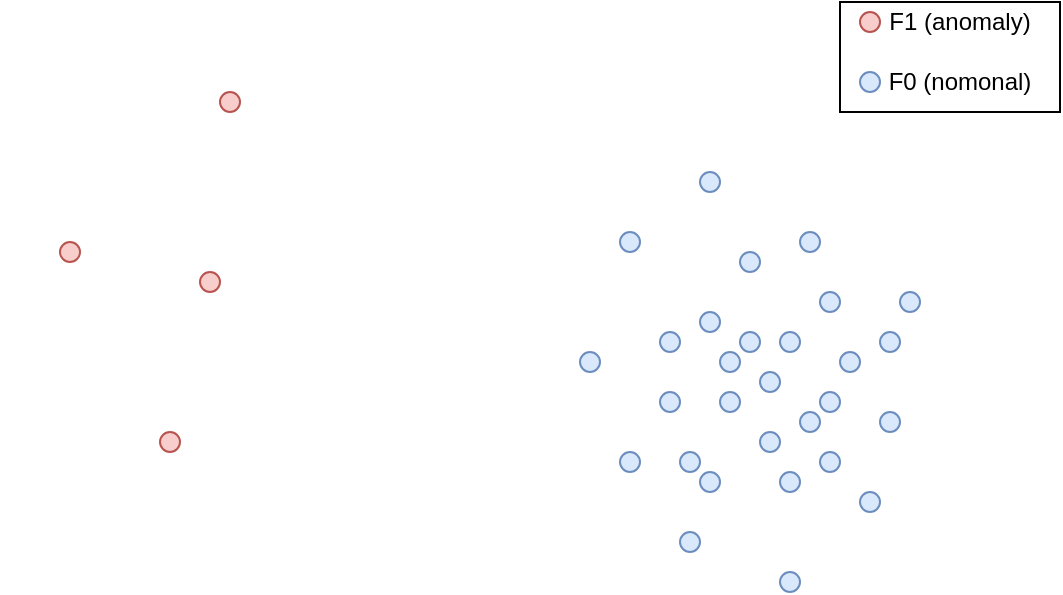 <mxfile version="15.2.7" type="device"><diagram id="2hioKtn0Ic0vS_Kw8pOr" name="Seite-1"><mxGraphModel dx="1302" dy="302" grid="1" gridSize="10" guides="1" tooltips="1" connect="1" arrows="1" fold="1" page="1" pageScale="1" pageWidth="827" pageHeight="1169" math="0" shadow="0"><root><mxCell id="0"/><mxCell id="1" parent="0"/><mxCell id="IkdELQITKZbccxW7tYuD-1" value="" style="ellipse;whiteSpace=wrap;html=1;aspect=fixed;fillColor=#dae8fc;strokeColor=#6c8ebf;" vertex="1" parent="1"><mxGeometry x="200" y="480" width="10" height="10" as="geometry"/></mxCell><mxCell id="IkdELQITKZbccxW7tYuD-2" value="" style="ellipse;whiteSpace=wrap;html=1;aspect=fixed;fillColor=#dae8fc;strokeColor=#6c8ebf;" vertex="1" parent="1"><mxGeometry x="220" y="510" width="10" height="10" as="geometry"/></mxCell><mxCell id="IkdELQITKZbccxW7tYuD-3" value="" style="ellipse;whiteSpace=wrap;html=1;aspect=fixed;fillColor=#dae8fc;strokeColor=#6c8ebf;" vertex="1" parent="1"><mxGeometry x="250" y="480" width="10" height="10" as="geometry"/></mxCell><mxCell id="IkdELQITKZbccxW7tYuD-4" value="" style="ellipse;whiteSpace=wrap;html=1;aspect=fixed;fillColor=#dae8fc;strokeColor=#6c8ebf;" vertex="1" parent="1"><mxGeometry x="170" y="510" width="10" height="10" as="geometry"/></mxCell><mxCell id="IkdELQITKZbccxW7tYuD-5" value="" style="ellipse;whiteSpace=wrap;html=1;aspect=fixed;fillColor=#dae8fc;strokeColor=#6c8ebf;" vertex="1" parent="1"><mxGeometry x="160" y="470" width="10" height="10" as="geometry"/></mxCell><mxCell id="IkdELQITKZbccxW7tYuD-6" value="" style="ellipse;whiteSpace=wrap;html=1;aspect=fixed;fillColor=#dae8fc;strokeColor=#6c8ebf;" vertex="1" parent="1"><mxGeometry x="190" y="530" width="10" height="10" as="geometry"/></mxCell><mxCell id="IkdELQITKZbccxW7tYuD-7" value="" style="ellipse;whiteSpace=wrap;html=1;aspect=fixed;fillColor=#dae8fc;strokeColor=#6c8ebf;" vertex="1" parent="1"><mxGeometry x="220" y="460" width="10" height="10" as="geometry"/></mxCell><mxCell id="IkdELQITKZbccxW7tYuD-8" value="" style="ellipse;whiteSpace=wrap;html=1;aspect=fixed;fillColor=#dae8fc;strokeColor=#6c8ebf;" vertex="1" parent="1"><mxGeometry x="200" y="550" width="10" height="10" as="geometry"/></mxCell><mxCell id="IkdELQITKZbccxW7tYuD-9" value="" style="ellipse;whiteSpace=wrap;html=1;aspect=fixed;fillColor=#dae8fc;strokeColor=#6c8ebf;" vertex="1" parent="1"><mxGeometry x="250" y="520" width="10" height="10" as="geometry"/></mxCell><mxCell id="IkdELQITKZbccxW7tYuD-10" value="" style="ellipse;whiteSpace=wrap;html=1;aspect=fixed;fillColor=#dae8fc;strokeColor=#6c8ebf;" vertex="1" parent="1"><mxGeometry x="150" y="540" width="10" height="10" as="geometry"/></mxCell><mxCell id="IkdELQITKZbccxW7tYuD-11" value="" style="ellipse;whiteSpace=wrap;html=1;aspect=fixed;fillColor=#dae8fc;strokeColor=#6c8ebf;" vertex="1" parent="1"><mxGeometry x="140" y="510" width="10" height="10" as="geometry"/></mxCell><mxCell id="IkdELQITKZbccxW7tYuD-12" value="" style="ellipse;whiteSpace=wrap;html=1;aspect=fixed;fillColor=#dae8fc;strokeColor=#6c8ebf;" vertex="1" parent="1"><mxGeometry x="220" y="540" width="10" height="10" as="geometry"/></mxCell><mxCell id="IkdELQITKZbccxW7tYuD-13" value="" style="ellipse;whiteSpace=wrap;html=1;aspect=fixed;fillColor=#dae8fc;strokeColor=#6c8ebf;" vertex="1" parent="1"><mxGeometry x="180" y="480" width="10" height="10" as="geometry"/></mxCell><mxCell id="IkdELQITKZbccxW7tYuD-14" value="" style="ellipse;whiteSpace=wrap;html=1;aspect=fixed;fillColor=#dae8fc;strokeColor=#6c8ebf;" vertex="1" parent="1"><mxGeometry x="230" y="490" width="10" height="10" as="geometry"/></mxCell><mxCell id="IkdELQITKZbccxW7tYuD-15" value="" style="ellipse;whiteSpace=wrap;html=1;aspect=fixed;fillColor=#dae8fc;strokeColor=#6c8ebf;" vertex="1" parent="1"><mxGeometry x="190" y="500" width="10" height="10" as="geometry"/></mxCell><mxCell id="IkdELQITKZbccxW7tYuD-16" value="" style="ellipse;whiteSpace=wrap;html=1;aspect=fixed;fillColor=#dae8fc;strokeColor=#6c8ebf;" vertex="1" parent="1"><mxGeometry x="160" y="550" width="10" height="10" as="geometry"/></mxCell><mxCell id="IkdELQITKZbccxW7tYuD-17" value="" style="ellipse;whiteSpace=wrap;html=1;aspect=fixed;fillColor=#dae8fc;strokeColor=#6c8ebf;" vertex="1" parent="1"><mxGeometry x="140" y="480" width="10" height="10" as="geometry"/></mxCell><mxCell id="IkdELQITKZbccxW7tYuD-18" value="" style="ellipse;whiteSpace=wrap;html=1;aspect=fixed;fillColor=#dae8fc;strokeColor=#6c8ebf;" vertex="1" parent="1"><mxGeometry x="210" y="520" width="10" height="10" as="geometry"/></mxCell><mxCell id="IkdELQITKZbccxW7tYuD-19" value="" style="ellipse;whiteSpace=wrap;html=1;aspect=fixed;fillColor=#dae8fc;strokeColor=#6c8ebf;" vertex="1" parent="1"><mxGeometry x="180" y="440" width="10" height="10" as="geometry"/></mxCell><mxCell id="IkdELQITKZbccxW7tYuD-20" value="" style="ellipse;whiteSpace=wrap;html=1;aspect=fixed;fillColor=#dae8fc;strokeColor=#6c8ebf;" vertex="1" parent="1"><mxGeometry x="200" y="600" width="10" height="10" as="geometry"/></mxCell><mxCell id="IkdELQITKZbccxW7tYuD-21" value="" style="ellipse;whiteSpace=wrap;html=1;aspect=fixed;fillColor=#dae8fc;strokeColor=#6c8ebf;" vertex="1" parent="1"><mxGeometry x="240" y="560" width="10" height="10" as="geometry"/></mxCell><mxCell id="IkdELQITKZbccxW7tYuD-22" value="" style="ellipse;whiteSpace=wrap;html=1;aspect=fixed;fillColor=#dae8fc;strokeColor=#6c8ebf;" vertex="1" parent="1"><mxGeometry x="100" y="490" width="10" height="10" as="geometry"/></mxCell><mxCell id="IkdELQITKZbccxW7tYuD-23" value="" style="ellipse;whiteSpace=wrap;html=1;aspect=fixed;fillColor=#dae8fc;strokeColor=#6c8ebf;" vertex="1" parent="1"><mxGeometry x="260" y="460" width="10" height="10" as="geometry"/></mxCell><mxCell id="IkdELQITKZbccxW7tYuD-24" value="" style="ellipse;whiteSpace=wrap;html=1;aspect=fixed;fillColor=#dae8fc;strokeColor=#6c8ebf;" vertex="1" parent="1"><mxGeometry x="210" y="430" width="10" height="10" as="geometry"/></mxCell><mxCell id="IkdELQITKZbccxW7tYuD-25" value="" style="ellipse;whiteSpace=wrap;html=1;aspect=fixed;fillColor=#dae8fc;strokeColor=#6c8ebf;" vertex="1" parent="1"><mxGeometry x="150" y="580" width="10" height="10" as="geometry"/></mxCell><mxCell id="IkdELQITKZbccxW7tYuD-26" value="" style="ellipse;whiteSpace=wrap;html=1;aspect=fixed;fillColor=#dae8fc;strokeColor=#6c8ebf;" vertex="1" parent="1"><mxGeometry x="170" y="490" width="10" height="10" as="geometry"/></mxCell><mxCell id="IkdELQITKZbccxW7tYuD-27" value="" style="ellipse;whiteSpace=wrap;html=1;aspect=fixed;fillColor=#dae8fc;strokeColor=#6c8ebf;" vertex="1" parent="1"><mxGeometry x="120" y="540" width="10" height="10" as="geometry"/></mxCell><mxCell id="IkdELQITKZbccxW7tYuD-29" value="" style="ellipse;whiteSpace=wrap;html=1;aspect=fixed;fillColor=#dae8fc;strokeColor=#6c8ebf;" vertex="1" parent="1"><mxGeometry x="120" y="430" width="10" height="10" as="geometry"/></mxCell><mxCell id="IkdELQITKZbccxW7tYuD-30" value="" style="ellipse;whiteSpace=wrap;html=1;aspect=fixed;fillColor=#dae8fc;strokeColor=#6c8ebf;" vertex="1" parent="1"><mxGeometry x="160" y="400" width="10" height="10" as="geometry"/></mxCell><mxCell id="IkdELQITKZbccxW7tYuD-52" value="" style="group" vertex="1" connectable="0" parent="1"><mxGeometry x="230" y="315" width="110" height="55" as="geometry"/></mxCell><mxCell id="IkdELQITKZbccxW7tYuD-49" value="" style="rounded=0;whiteSpace=wrap;html=1;" vertex="1" parent="IkdELQITKZbccxW7tYuD-52"><mxGeometry width="110" height="55" as="geometry"/></mxCell><mxCell id="IkdELQITKZbccxW7tYuD-47" value="" style="ellipse;whiteSpace=wrap;html=1;aspect=fixed;fillColor=#f8cecc;strokeColor=#b85450;" vertex="1" parent="IkdELQITKZbccxW7tYuD-52"><mxGeometry x="10" y="5" width="10" height="10" as="geometry"/></mxCell><mxCell id="IkdELQITKZbccxW7tYuD-48" value="" style="ellipse;whiteSpace=wrap;html=1;aspect=fixed;fillColor=#dae8fc;strokeColor=#6c8ebf;" vertex="1" parent="IkdELQITKZbccxW7tYuD-52"><mxGeometry x="10" y="35" width="10" height="10" as="geometry"/></mxCell><mxCell id="IkdELQITKZbccxW7tYuD-50" value="F1 (anomaly)" style="text;html=1;strokeColor=none;fillColor=none;align=center;verticalAlign=middle;whiteSpace=wrap;rounded=0;" vertex="1" parent="IkdELQITKZbccxW7tYuD-52"><mxGeometry x="20" width="80" height="20" as="geometry"/></mxCell><mxCell id="IkdELQITKZbccxW7tYuD-51" value="F0 (nomonal)" style="text;html=1;strokeColor=none;fillColor=none;align=center;verticalAlign=middle;whiteSpace=wrap;rounded=0;" vertex="1" parent="IkdELQITKZbccxW7tYuD-52"><mxGeometry x="20" y="30" width="80" height="20" as="geometry"/></mxCell><mxCell id="IkdELQITKZbccxW7tYuD-53" value="" style="group" vertex="1" connectable="0" parent="1"><mxGeometry x="-190" y="400" width="110" height="60" as="geometry"/></mxCell><mxCell id="IkdELQITKZbccxW7tYuD-32" value="" style="ellipse;whiteSpace=wrap;html=1;aspect=fixed;fillColor=#f8cecc;strokeColor=#b85450;" vertex="1" parent="IkdELQITKZbccxW7tYuD-53"><mxGeometry x="100" y="50" width="10" height="10" as="geometry"/></mxCell><mxCell id="IkdELQITKZbccxW7tYuD-33" value="" style="ellipse;whiteSpace=wrap;html=1;aspect=fixed;fillColor=#f8cecc;strokeColor=#b85450;" vertex="1" parent="1"><mxGeometry x="-110" y="530" width="10" height="10" as="geometry"/></mxCell><mxCell id="IkdELQITKZbccxW7tYuD-34" value="" style="ellipse;whiteSpace=wrap;html=1;aspect=fixed;fillColor=#f8cecc;strokeColor=#b85450;" vertex="1" parent="1"><mxGeometry x="-160" y="435" width="10" height="10" as="geometry"/></mxCell><mxCell id="IkdELQITKZbccxW7tYuD-31" value="" style="ellipse;whiteSpace=wrap;html=1;aspect=fixed;fillColor=#f8cecc;strokeColor=#b85450;" vertex="1" parent="1"><mxGeometry x="-80" y="360" width="10" height="10" as="geometry"/></mxCell></root></mxGraphModel></diagram></mxfile>